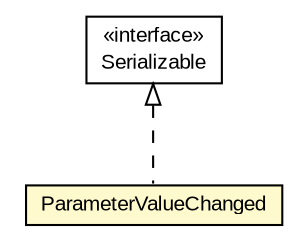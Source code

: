 #!/usr/local/bin/dot
#
# Class diagram 
# Generated by UMLGraph version 5.3 (http://www.umlgraph.org/)
#

digraph G {
	edge [fontname="arial",fontsize=10,labelfontname="arial",labelfontsize=10];
	node [fontname="arial",fontsize=10,shape=plaintext];
	nodesep=0.25;
	ranksep=0.5;
	// context.arch.logging.hibernate.ParameterValueChanged
	c162662 [label=<<table title="context.arch.logging.hibernate.ParameterValueChanged" border="0" cellborder="1" cellspacing="0" cellpadding="2" port="p" bgcolor="lemonChiffon" href="./ParameterValueChanged.html">
		<tr><td><table border="0" cellspacing="0" cellpadding="1">
<tr><td align="center" balign="center"> ParameterValueChanged </td></tr>
		</table></td></tr>
		</table>>, fontname="arial", fontcolor="black", fontsize=10.0];
	//context.arch.logging.hibernate.ParameterValueChanged implements java.io.Serializable
	c162673:p -> c162662:p [dir=back,arrowtail=empty,style=dashed];
	// java.io.Serializable
	c162673 [label=<<table title="java.io.Serializable" border="0" cellborder="1" cellspacing="0" cellpadding="2" port="p" href="http://java.sun.com/j2se/1.4.2/docs/api/java/io/Serializable.html">
		<tr><td><table border="0" cellspacing="0" cellpadding="1">
<tr><td align="center" balign="center"> &#171;interface&#187; </td></tr>
<tr><td align="center" balign="center"> Serializable </td></tr>
		</table></td></tr>
		</table>>, fontname="arial", fontcolor="black", fontsize=10.0];
}


